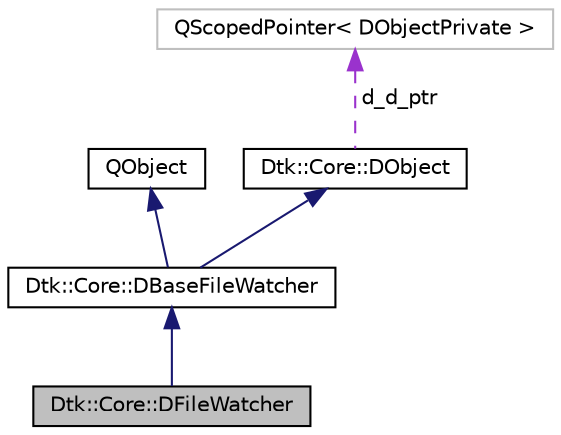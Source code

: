 digraph "Dtk::Core::DFileWatcher"
{
  edge [fontname="Helvetica",fontsize="10",labelfontname="Helvetica",labelfontsize="10"];
  node [fontname="Helvetica",fontsize="10",shape=record];
  Node4 [label="Dtk::Core::DFileWatcher",height=0.2,width=0.4,color="black", fillcolor="grey75", style="filled", fontcolor="black"];
  Node5 -> Node4 [dir="back",color="midnightblue",fontsize="10",style="solid",fontname="Helvetica"];
  Node5 [label="Dtk::Core::DBaseFileWatcher",height=0.2,width=0.4,color="black", fillcolor="white", style="filled",URL="$class_dtk_1_1_core_1_1_d_base_file_watcher.html",tooltip="DBaseFileWatcher 类提供了一系列接口可供监视文件和目录的变动。 "];
  Node6 -> Node5 [dir="back",color="midnightblue",fontsize="10",style="solid",fontname="Helvetica"];
  Node6 [label="QObject",height=0.2,width=0.4,color="black", fillcolor="white", style="filled",URL="/home/xmuli/project/dtk/tags/qtcore.tags$qobject.html"];
  Node7 -> Node5 [dir="back",color="midnightblue",fontsize="10",style="solid",fontname="Helvetica"];
  Node7 [label="Dtk::Core::DObject",height=0.2,width=0.4,color="black", fillcolor="white", style="filled",URL="$class_dtk_1_1_core_1_1_d_object.html",tooltip="deepin-tool-kit 中所有公开类的祖先类。 "];
  Node8 -> Node7 [dir="back",color="darkorchid3",fontsize="10",style="dashed",label=" d_d_ptr" ,fontname="Helvetica"];
  Node8 [label="QScopedPointer\< DObjectPrivate \>",height=0.2,width=0.4,color="grey75", fillcolor="white", style="filled"];
}
